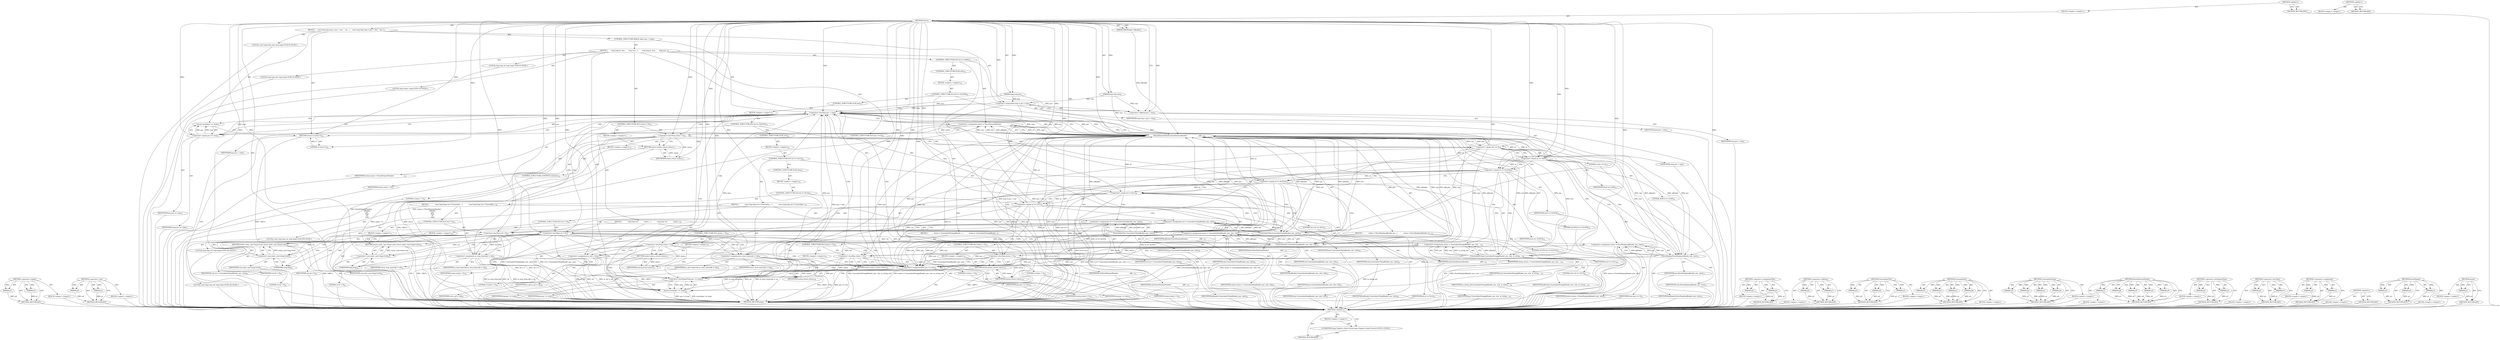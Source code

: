 digraph "&lt;global&gt;" {
vulnerable_223 [label=<(METHOD,&lt;operator&gt;.equals)>];
vulnerable_224 [label=<(PARAM,p1)>];
vulnerable_225 [label=<(PARAM,p2)>];
vulnerable_226 [label=<(BLOCK,&lt;empty&gt;,&lt;empty&gt;)>];
vulnerable_227 [label=<(METHOD_RETURN,ANY)>];
vulnerable_254 [label=<(METHOD,&lt;operator&gt;.cast)>];
vulnerable_255 [label=<(PARAM,p1)>];
vulnerable_256 [label=<(PARAM,p2)>];
vulnerable_257 [label=<(BLOCK,&lt;empty&gt;,&lt;empty&gt;)>];
vulnerable_258 [label=<(METHOD_RETURN,ANY)>];
vulnerable_6 [label=<(METHOD,&lt;global&gt;)<SUB>1</SUB>>];
vulnerable_7 [label=<(BLOCK,&lt;empty&gt;,&lt;empty&gt;)<SUB>1</SUB>>];
vulnerable_8 [label=<(METHOD,Parse)<SUB>1</SUB>>];
vulnerable_9 [label=<(PARAM,IMkvReader* pReader)<SUB>2</SUB>>];
vulnerable_10 [label=<(PARAM,long long pos)<SUB>3</SUB>>];
vulnerable_11 [label=<(PARAM,long long size)<SUB>4</SUB>>];
vulnerable_12 [label=<(BLOCK,{
    const long long stop = pos + size;
    wh...,{
    const long long stop = pos + size;
    wh...)<SUB>5</SUB>>];
vulnerable_13 [label="<(LOCAL,const long long stop: long long)<SUB>6</SUB>>"];
vulnerable_14 [label=<(&lt;operator&gt;.assignment,stop = pos + size)<SUB>6</SUB>>];
vulnerable_15 [label=<(IDENTIFIER,stop,stop = pos + size)<SUB>6</SUB>>];
vulnerable_16 [label=<(&lt;operator&gt;.addition,pos + size)<SUB>6</SUB>>];
vulnerable_17 [label=<(IDENTIFIER,pos,pos + size)<SUB>6</SUB>>];
vulnerable_18 [label=<(IDENTIFIER,size,pos + size)<SUB>6</SUB>>];
vulnerable_19 [label=<(CONTROL_STRUCTURE,WHILE,while (pos &lt; stop))<SUB>7</SUB>>];
vulnerable_20 [label=<(&lt;operator&gt;.lessThan,pos &lt; stop)<SUB>7</SUB>>];
vulnerable_21 [label=<(IDENTIFIER,pos,pos &lt; stop)<SUB>7</SUB>>];
vulnerable_22 [label=<(IDENTIFIER,stop,pos &lt; stop)<SUB>7</SUB>>];
vulnerable_23 [label=<(BLOCK,{
        long long id, size;
        long stat...,{
        long long id, size;
        long stat...)<SUB>8</SUB>>];
vulnerable_24 [label="<(LOCAL,long long id: long long)<SUB>9</SUB>>"];
vulnerable_25 [label="<(LOCAL,long long size: long long)<SUB>9</SUB>>"];
vulnerable_26 [label="<(LOCAL,long status: long)<SUB>10</SUB>>"];
vulnerable_27 [label=<(&lt;operator&gt;.assignment,status = ParseElementHeader(
                  ...)<SUB>10</SUB>>];
vulnerable_28 [label=<(IDENTIFIER,status,status = ParseElementHeader(
                  ...)<SUB>10</SUB>>];
vulnerable_29 [label=<(ParseElementHeader,ParseElementHeader(
                        pRe...)<SUB>10</SUB>>];
vulnerable_30 [label=<(IDENTIFIER,pReader,ParseElementHeader(
                        pRe...)<SUB>11</SUB>>];
vulnerable_31 [label=<(IDENTIFIER,pos,ParseElementHeader(
                        pRe...)<SUB>12</SUB>>];
vulnerable_32 [label=<(IDENTIFIER,stop,ParseElementHeader(
                        pRe...)<SUB>13</SUB>>];
vulnerable_33 [label=<(IDENTIFIER,id,ParseElementHeader(
                        pRe...)<SUB>14</SUB>>];
vulnerable_34 [label=<(IDENTIFIER,size,ParseElementHeader(
                        pRe...)<SUB>15</SUB>>];
vulnerable_35 [label=<(CONTROL_STRUCTURE,IF,if (status &lt; 0))<SUB>16</SUB>>];
vulnerable_36 [label=<(&lt;operator&gt;.lessThan,status &lt; 0)<SUB>16</SUB>>];
vulnerable_37 [label=<(IDENTIFIER,status,status &lt; 0)<SUB>16</SUB>>];
vulnerable_38 [label=<(LITERAL,0,status &lt; 0)<SUB>16</SUB>>];
vulnerable_39 [label=<(BLOCK,&lt;empty&gt;,&lt;empty&gt;)<SUB>17</SUB>>];
vulnerable_40 [label=<(RETURN,return status;,return status;)<SUB>17</SUB>>];
vulnerable_41 [label=<(IDENTIFIER,status,return status;)<SUB>17</SUB>>];
vulnerable_42 [label=<(CONTROL_STRUCTURE,IF,if (size == 0))<SUB>18</SUB>>];
vulnerable_43 [label=<(&lt;operator&gt;.equals,size == 0)<SUB>18</SUB>>];
vulnerable_44 [label=<(IDENTIFIER,size,size == 0)<SUB>18</SUB>>];
vulnerable_45 [label=<(LITERAL,0,size == 0)<SUB>18</SUB>>];
vulnerable_46 [label=<(BLOCK,&lt;empty&gt;,&lt;empty&gt;)<SUB>19</SUB>>];
vulnerable_47 [label=<(CONTROL_STRUCTURE,CONTINUE,continue;)<SUB>19</SUB>>];
vulnerable_48 [label=<(CONTROL_STRUCTURE,IF,if (id == 0x00))<SUB>20</SUB>>];
vulnerable_49 [label=<(&lt;operator&gt;.equals,id == 0x00)<SUB>20</SUB>>];
vulnerable_50 [label=<(IDENTIFIER,id,id == 0x00)<SUB>20</SUB>>];
vulnerable_51 [label=<(LITERAL,0x00,id == 0x00)<SUB>20</SUB>>];
vulnerable_52 [label=<(BLOCK,{
            status = ParseDisplay(pReader, po...,{
            status = ParseDisplay(pReader, po...)<SUB>21</SUB>>];
vulnerable_53 [label=<(&lt;operator&gt;.assignment,status = ParseDisplay(pReader, pos, size))<SUB>22</SUB>>];
vulnerable_54 [label=<(IDENTIFIER,status,status = ParseDisplay(pReader, pos, size))<SUB>22</SUB>>];
vulnerable_55 [label=<(ParseDisplay,ParseDisplay(pReader, pos, size))<SUB>22</SUB>>];
vulnerable_56 [label=<(IDENTIFIER,pReader,ParseDisplay(pReader, pos, size))<SUB>22</SUB>>];
vulnerable_57 [label=<(IDENTIFIER,pos,ParseDisplay(pReader, pos, size))<SUB>22</SUB>>];
vulnerable_58 [label=<(IDENTIFIER,size,ParseDisplay(pReader, pos, size))<SUB>22</SUB>>];
vulnerable_59 [label=<(CONTROL_STRUCTURE,IF,if (status &lt; 0))<SUB>23</SUB>>];
vulnerable_60 [label=<(&lt;operator&gt;.lessThan,status &lt; 0)<SUB>23</SUB>>];
vulnerable_61 [label=<(IDENTIFIER,status,status &lt; 0)<SUB>23</SUB>>];
vulnerable_62 [label=<(LITERAL,0,status &lt; 0)<SUB>23</SUB>>];
vulnerable_63 [label=<(BLOCK,&lt;empty&gt;,&lt;empty&gt;)<SUB>24</SUB>>];
vulnerable_64 [label=<(RETURN,return status;,return status;)<SUB>24</SUB>>];
vulnerable_65 [label=<(IDENTIFIER,status,return status;)<SUB>24</SUB>>];
vulnerable_66 [label=<(CONTROL_STRUCTURE,ELSE,else)<SUB>26</SUB>>];
vulnerable_67 [label=<(BLOCK,&lt;empty&gt;,&lt;empty&gt;)<SUB>26</SUB>>];
vulnerable_68 [label=<(CONTROL_STRUCTURE,IF,if (id == 0x1654))<SUB>26</SUB>>];
vulnerable_69 [label=<(&lt;operator&gt;.equals,id == 0x1654)<SUB>26</SUB>>];
vulnerable_70 [label=<(IDENTIFIER,id,id == 0x1654)<SUB>26</SUB>>];
vulnerable_71 [label=<(LITERAL,0x1654,id == 0x1654)<SUB>26</SUB>>];
vulnerable_72 [label=<(BLOCK,{
            status = UnserializeString(pReade...,{
            status = UnserializeString(pReade...)<SUB>27</SUB>>];
vulnerable_73 [label=<(&lt;operator&gt;.assignment,status = UnserializeString(pReader, pos, size, ...)<SUB>28</SUB>>];
vulnerable_74 [label=<(IDENTIFIER,status,status = UnserializeString(pReader, pos, size, ...)<SUB>28</SUB>>];
vulnerable_75 [label=<(UnserializeString,UnserializeString(pReader, pos, size, m_string_...)<SUB>28</SUB>>];
vulnerable_76 [label=<(IDENTIFIER,pReader,UnserializeString(pReader, pos, size, m_string_...)<SUB>28</SUB>>];
vulnerable_77 [label=<(IDENTIFIER,pos,UnserializeString(pReader, pos, size, m_string_...)<SUB>28</SUB>>];
vulnerable_78 [label=<(IDENTIFIER,size,UnserializeString(pReader, pos, size, m_string_...)<SUB>28</SUB>>];
vulnerable_79 [label=<(IDENTIFIER,m_string_uid,UnserializeString(pReader, pos, size, m_string_...)<SUB>28</SUB>>];
vulnerable_80 [label=<(CONTROL_STRUCTURE,IF,if (status &lt; 0))<SUB>29</SUB>>];
vulnerable_81 [label=<(&lt;operator&gt;.lessThan,status &lt; 0)<SUB>29</SUB>>];
vulnerable_82 [label=<(IDENTIFIER,status,status &lt; 0)<SUB>29</SUB>>];
vulnerable_83 [label=<(LITERAL,0,status &lt; 0)<SUB>29</SUB>>];
vulnerable_84 [label=<(BLOCK,&lt;empty&gt;,&lt;empty&gt;)<SUB>30</SUB>>];
vulnerable_85 [label=<(RETURN,return status;,return status;)<SUB>30</SUB>>];
vulnerable_86 [label=<(IDENTIFIER,status,return status;)<SUB>30</SUB>>];
vulnerable_87 [label=<(CONTROL_STRUCTURE,ELSE,else)<SUB>32</SUB>>];
vulnerable_88 [label=<(BLOCK,&lt;empty&gt;,&lt;empty&gt;)<SUB>32</SUB>>];
vulnerable_89 [label=<(CONTROL_STRUCTURE,IF,if (id == 0x33C4))<SUB>32</SUB>>];
vulnerable_90 [label=<(&lt;operator&gt;.equals,id == 0x33C4)<SUB>32</SUB>>];
vulnerable_91 [label=<(IDENTIFIER,id,id == 0x33C4)<SUB>32</SUB>>];
vulnerable_92 [label=<(LITERAL,0x33C4,id == 0x33C4)<SUB>32</SUB>>];
vulnerable_93 [label=<(BLOCK,{
            long long val;
            status...,{
            long long val;
            status...)<SUB>33</SUB>>];
vulnerable_94 [label="<(LOCAL,long long val: long long)<SUB>34</SUB>>"];
vulnerable_95 [label=<(&lt;operator&gt;.assignment,status = UnserializeInt(pReader, pos, size, val))<SUB>35</SUB>>];
vulnerable_96 [label=<(IDENTIFIER,status,status = UnserializeInt(pReader, pos, size, val))<SUB>35</SUB>>];
vulnerable_97 [label=<(UnserializeInt,UnserializeInt(pReader, pos, size, val))<SUB>35</SUB>>];
vulnerable_98 [label=<(IDENTIFIER,pReader,UnserializeInt(pReader, pos, size, val))<SUB>35</SUB>>];
vulnerable_99 [label=<(IDENTIFIER,pos,UnserializeInt(pReader, pos, size, val))<SUB>35</SUB>>];
vulnerable_100 [label=<(IDENTIFIER,size,UnserializeInt(pReader, pos, size, val))<SUB>35</SUB>>];
vulnerable_101 [label=<(IDENTIFIER,val,UnserializeInt(pReader, pos, size, val))<SUB>35</SUB>>];
vulnerable_102 [label=<(CONTROL_STRUCTURE,IF,if (status &lt; 0))<SUB>36</SUB>>];
vulnerable_103 [label=<(&lt;operator&gt;.lessThan,status &lt; 0)<SUB>36</SUB>>];
vulnerable_104 [label=<(IDENTIFIER,status,status &lt; 0)<SUB>36</SUB>>];
vulnerable_105 [label=<(LITERAL,0,status &lt; 0)<SUB>36</SUB>>];
vulnerable_106 [label=<(BLOCK,&lt;empty&gt;,&lt;empty&gt;)<SUB>37</SUB>>];
vulnerable_107 [label=<(RETURN,return status;,return status;)<SUB>37</SUB>>];
vulnerable_108 [label=<(IDENTIFIER,status,return status;)<SUB>37</SUB>>];
vulnerable_109 [label=<(&lt;operator&gt;.assignment,m_uid = val)<SUB>38</SUB>>];
vulnerable_110 [label=<(IDENTIFIER,m_uid,m_uid = val)<SUB>38</SUB>>];
vulnerable_111 [label=<(IDENTIFIER,val,m_uid = val)<SUB>38</SUB>>];
vulnerable_112 [label=<(CONTROL_STRUCTURE,ELSE,else)<SUB>40</SUB>>];
vulnerable_113 [label=<(BLOCK,&lt;empty&gt;,&lt;empty&gt;)<SUB>40</SUB>>];
vulnerable_114 [label=<(CONTROL_STRUCTURE,IF,if (id == 0x11))<SUB>40</SUB>>];
vulnerable_115 [label=<(&lt;operator&gt;.equals,id == 0x11)<SUB>40</SUB>>];
vulnerable_116 [label=<(IDENTIFIER,id,id == 0x11)<SUB>40</SUB>>];
vulnerable_117 [label=<(LITERAL,0x11,id == 0x11)<SUB>40</SUB>>];
vulnerable_118 [label=<(BLOCK,{
            const long long val = Unserialize...,{
            const long long val = Unserialize...)<SUB>41</SUB>>];
vulnerable_119 [label="<(LOCAL,const long long val: long long)<SUB>42</SUB>>"];
vulnerable_120 [label=<(&lt;operator&gt;.assignment,val = UnserializeUInt(pReader, pos, size))<SUB>42</SUB>>];
vulnerable_121 [label=<(IDENTIFIER,val,val = UnserializeUInt(pReader, pos, size))<SUB>42</SUB>>];
vulnerable_122 [label=<(UnserializeUInt,UnserializeUInt(pReader, pos, size))<SUB>42</SUB>>];
vulnerable_123 [label=<(IDENTIFIER,pReader,UnserializeUInt(pReader, pos, size))<SUB>42</SUB>>];
vulnerable_124 [label=<(IDENTIFIER,pos,UnserializeUInt(pReader, pos, size))<SUB>42</SUB>>];
vulnerable_125 [label=<(IDENTIFIER,size,UnserializeUInt(pReader, pos, size))<SUB>42</SUB>>];
vulnerable_126 [label=<(CONTROL_STRUCTURE,IF,if (val &lt; 0))<SUB>43</SUB>>];
vulnerable_127 [label=<(&lt;operator&gt;.lessThan,val &lt; 0)<SUB>43</SUB>>];
vulnerable_128 [label=<(IDENTIFIER,val,val &lt; 0)<SUB>43</SUB>>];
vulnerable_129 [label=<(LITERAL,0,val &lt; 0)<SUB>43</SUB>>];
vulnerable_130 [label=<(BLOCK,&lt;empty&gt;,&lt;empty&gt;)<SUB>44</SUB>>];
vulnerable_131 [label=<(RETURN,return static_cast&lt;long&gt;(val);,return static_cast&lt;long&gt;(val);)<SUB>44</SUB>>];
vulnerable_132 [label=<(&lt;operator&gt;.cast,static_cast&lt;long&gt;(val))<SUB>44</SUB>>];
vulnerable_133 [label=<(UNKNOWN,long,long)<SUB>44</SUB>>];
vulnerable_134 [label=<(IDENTIFIER,val,static_cast&lt;long&gt;(val))<SUB>44</SUB>>];
vulnerable_135 [label=<(&lt;operator&gt;.assignment,m_start_timecode = val)<SUB>45</SUB>>];
vulnerable_136 [label=<(IDENTIFIER,m_start_timecode,m_start_timecode = val)<SUB>45</SUB>>];
vulnerable_137 [label=<(IDENTIFIER,val,m_start_timecode = val)<SUB>45</SUB>>];
vulnerable_138 [label=<(CONTROL_STRUCTURE,ELSE,else)<SUB>47</SUB>>];
vulnerable_139 [label=<(BLOCK,&lt;empty&gt;,&lt;empty&gt;)<SUB>47</SUB>>];
vulnerable_140 [label=<(CONTROL_STRUCTURE,IF,if (id == 0x12))<SUB>47</SUB>>];
vulnerable_141 [label=<(&lt;operator&gt;.equals,id == 0x12)<SUB>47</SUB>>];
vulnerable_142 [label=<(IDENTIFIER,id,id == 0x12)<SUB>47</SUB>>];
vulnerable_143 [label=<(LITERAL,0x12,id == 0x12)<SUB>47</SUB>>];
vulnerable_144 [label=<(BLOCK,{
            const long long val = Unserialize...,{
            const long long val = Unserialize...)<SUB>48</SUB>>];
vulnerable_145 [label="<(LOCAL,const long long val: long long)<SUB>49</SUB>>"];
vulnerable_146 [label=<(&lt;operator&gt;.assignment,val = UnserializeUInt(pReader, pos, size))<SUB>49</SUB>>];
vulnerable_147 [label=<(IDENTIFIER,val,val = UnserializeUInt(pReader, pos, size))<SUB>49</SUB>>];
vulnerable_148 [label=<(UnserializeUInt,UnserializeUInt(pReader, pos, size))<SUB>49</SUB>>];
vulnerable_149 [label=<(IDENTIFIER,pReader,UnserializeUInt(pReader, pos, size))<SUB>49</SUB>>];
vulnerable_150 [label=<(IDENTIFIER,pos,UnserializeUInt(pReader, pos, size))<SUB>49</SUB>>];
vulnerable_151 [label=<(IDENTIFIER,size,UnserializeUInt(pReader, pos, size))<SUB>49</SUB>>];
vulnerable_152 [label=<(CONTROL_STRUCTURE,IF,if (val &lt; 0))<SUB>50</SUB>>];
vulnerable_153 [label=<(&lt;operator&gt;.lessThan,val &lt; 0)<SUB>50</SUB>>];
vulnerable_154 [label=<(IDENTIFIER,val,val &lt; 0)<SUB>50</SUB>>];
vulnerable_155 [label=<(LITERAL,0,val &lt; 0)<SUB>50</SUB>>];
vulnerable_156 [label=<(BLOCK,&lt;empty&gt;,&lt;empty&gt;)<SUB>51</SUB>>];
vulnerable_157 [label=<(RETURN,return static_cast&lt;long&gt;(val);,return static_cast&lt;long&gt;(val);)<SUB>51</SUB>>];
vulnerable_158 [label=<(&lt;operator&gt;.cast,static_cast&lt;long&gt;(val))<SUB>51</SUB>>];
vulnerable_159 [label=<(UNKNOWN,long,long)<SUB>51</SUB>>];
vulnerable_160 [label=<(IDENTIFIER,val,static_cast&lt;long&gt;(val))<SUB>51</SUB>>];
vulnerable_161 [label=<(&lt;operator&gt;.assignment,m_stop_timecode = val)<SUB>52</SUB>>];
vulnerable_162 [label=<(IDENTIFIER,m_stop_timecode,m_stop_timecode = val)<SUB>52</SUB>>];
vulnerable_163 [label=<(IDENTIFIER,val,m_stop_timecode = val)<SUB>52</SUB>>];
vulnerable_164 [label=<(&lt;operator&gt;.assignmentPlus,pos += size)<SUB>54</SUB>>];
vulnerable_165 [label=<(IDENTIFIER,pos,pos += size)<SUB>54</SUB>>];
vulnerable_166 [label=<(IDENTIFIER,size,pos += size)<SUB>54</SUB>>];
vulnerable_167 [label=<(assert,assert(pos &lt;= stop))<SUB>55</SUB>>];
vulnerable_168 [label=<(&lt;operator&gt;.lessEqualsThan,pos &lt;= stop)<SUB>55</SUB>>];
vulnerable_169 [label=<(IDENTIFIER,pos,pos &lt;= stop)<SUB>55</SUB>>];
vulnerable_170 [label=<(IDENTIFIER,stop,pos &lt;= stop)<SUB>55</SUB>>];
vulnerable_171 [label=<(assert,assert(pos == stop))<SUB>57</SUB>>];
vulnerable_172 [label=<(&lt;operator&gt;.equals,pos == stop)<SUB>57</SUB>>];
vulnerable_173 [label=<(IDENTIFIER,pos,pos == stop)<SUB>57</SUB>>];
vulnerable_174 [label=<(IDENTIFIER,stop,pos == stop)<SUB>57</SUB>>];
vulnerable_175 [label=<(RETURN,return 0;,return 0;)<SUB>58</SUB>>];
vulnerable_176 [label=<(LITERAL,0,return 0;)<SUB>58</SUB>>];
vulnerable_177 [label=<(METHOD_RETURN,long)<SUB>1</SUB>>];
vulnerable_179 [label=<(METHOD_RETURN,ANY)<SUB>1</SUB>>];
vulnerable_259 [label=<(METHOD,&lt;operator&gt;.assignmentPlus)>];
vulnerable_260 [label=<(PARAM,p1)>];
vulnerable_261 [label=<(PARAM,p2)>];
vulnerable_262 [label=<(BLOCK,&lt;empty&gt;,&lt;empty&gt;)>];
vulnerable_263 [label=<(METHOD_RETURN,ANY)>];
vulnerable_205 [label=<(METHOD,&lt;operator&gt;.addition)>];
vulnerable_206 [label=<(PARAM,p1)>];
vulnerable_207 [label=<(PARAM,p2)>];
vulnerable_208 [label=<(BLOCK,&lt;empty&gt;,&lt;empty&gt;)>];
vulnerable_209 [label=<(METHOD_RETURN,ANY)>];
vulnerable_248 [label=<(METHOD,UnserializeUInt)>];
vulnerable_249 [label=<(PARAM,p1)>];
vulnerable_250 [label=<(PARAM,p2)>];
vulnerable_251 [label=<(PARAM,p3)>];
vulnerable_252 [label=<(BLOCK,&lt;empty&gt;,&lt;empty&gt;)>];
vulnerable_253 [label=<(METHOD_RETURN,ANY)>];
vulnerable_241 [label=<(METHOD,UnserializeInt)>];
vulnerable_242 [label=<(PARAM,p1)>];
vulnerable_243 [label=<(PARAM,p2)>];
vulnerable_244 [label=<(PARAM,p3)>];
vulnerable_245 [label=<(PARAM,p4)>];
vulnerable_246 [label=<(BLOCK,&lt;empty&gt;,&lt;empty&gt;)>];
vulnerable_247 [label=<(METHOD_RETURN,ANY)>];
vulnerable_234 [label=<(METHOD,UnserializeString)>];
vulnerable_235 [label=<(PARAM,p1)>];
vulnerable_236 [label=<(PARAM,p2)>];
vulnerable_237 [label=<(PARAM,p3)>];
vulnerable_238 [label=<(PARAM,p4)>];
vulnerable_239 [label=<(BLOCK,&lt;empty&gt;,&lt;empty&gt;)>];
vulnerable_240 [label=<(METHOD_RETURN,ANY)>];
vulnerable_215 [label=<(METHOD,ParseElementHeader)>];
vulnerable_216 [label=<(PARAM,p1)>];
vulnerable_217 [label=<(PARAM,p2)>];
vulnerable_218 [label=<(PARAM,p3)>];
vulnerable_219 [label=<(PARAM,p4)>];
vulnerable_220 [label=<(PARAM,p5)>];
vulnerable_221 [label=<(BLOCK,&lt;empty&gt;,&lt;empty&gt;)>];
vulnerable_222 [label=<(METHOD_RETURN,ANY)>];
vulnerable_268 [label=<(METHOD,&lt;operator&gt;.lessEqualsThan)>];
vulnerable_269 [label=<(PARAM,p1)>];
vulnerable_270 [label=<(PARAM,p2)>];
vulnerable_271 [label=<(BLOCK,&lt;empty&gt;,&lt;empty&gt;)>];
vulnerable_272 [label=<(METHOD_RETURN,ANY)>];
vulnerable_210 [label=<(METHOD,&lt;operator&gt;.lessThan)>];
vulnerable_211 [label=<(PARAM,p1)>];
vulnerable_212 [label=<(PARAM,p2)>];
vulnerable_213 [label=<(BLOCK,&lt;empty&gt;,&lt;empty&gt;)>];
vulnerable_214 [label=<(METHOD_RETURN,ANY)>];
vulnerable_200 [label=<(METHOD,&lt;operator&gt;.assignment)>];
vulnerable_201 [label=<(PARAM,p1)>];
vulnerable_202 [label=<(PARAM,p2)>];
vulnerable_203 [label=<(BLOCK,&lt;empty&gt;,&lt;empty&gt;)>];
vulnerable_204 [label=<(METHOD_RETURN,ANY)>];
vulnerable_194 [label=<(METHOD,&lt;global&gt;)<SUB>1</SUB>>];
vulnerable_195 [label=<(BLOCK,&lt;empty&gt;,&lt;empty&gt;)>];
vulnerable_196 [label=<(METHOD_RETURN,ANY)>];
vulnerable_228 [label=<(METHOD,ParseDisplay)>];
vulnerable_229 [label=<(PARAM,p1)>];
vulnerable_230 [label=<(PARAM,p2)>];
vulnerable_231 [label=<(PARAM,p3)>];
vulnerable_232 [label=<(BLOCK,&lt;empty&gt;,&lt;empty&gt;)>];
vulnerable_233 [label=<(METHOD_RETURN,ANY)>];
vulnerable_264 [label=<(METHOD,assert)>];
vulnerable_265 [label=<(PARAM,p1)>];
vulnerable_266 [label=<(BLOCK,&lt;empty&gt;,&lt;empty&gt;)>];
vulnerable_267 [label=<(METHOD_RETURN,ANY)>];
fixed_6 [label=<(METHOD,&lt;global&gt;)<SUB>1</SUB>>];
fixed_7 [label=<(BLOCK,&lt;empty&gt;,&lt;empty&gt;)<SUB>1</SUB>>];
fixed_8 [label="<(UNKNOWN,long Chapters::Atom::Parse(,long Chapters::Atom::Parse()<SUB>1</SUB>>"];
fixed_9 [label=<(METHOD_RETURN,ANY)<SUB>1</SUB>>];
fixed_14 [label=<(METHOD,&lt;global&gt;)<SUB>1</SUB>>];
fixed_15 [label=<(BLOCK,&lt;empty&gt;,&lt;empty&gt;)>];
fixed_16 [label=<(METHOD_RETURN,ANY)>];
vulnerable_223 -> vulnerable_224  [key=0, label="AST: "];
vulnerable_223 -> vulnerable_224  [key=1, label="DDG: "];
vulnerable_223 -> vulnerable_226  [key=0, label="AST: "];
vulnerable_223 -> vulnerable_225  [key=0, label="AST: "];
vulnerable_223 -> vulnerable_225  [key=1, label="DDG: "];
vulnerable_223 -> vulnerable_227  [key=0, label="AST: "];
vulnerable_223 -> vulnerable_227  [key=1, label="CFG: "];
vulnerable_224 -> vulnerable_227  [key=0, label="DDG: p1"];
vulnerable_225 -> vulnerable_227  [key=0, label="DDG: p2"];
vulnerable_226 -> fixed_6  [key=0];
vulnerable_227 -> fixed_6  [key=0];
vulnerable_254 -> vulnerable_255  [key=0, label="AST: "];
vulnerable_254 -> vulnerable_255  [key=1, label="DDG: "];
vulnerable_254 -> vulnerable_257  [key=0, label="AST: "];
vulnerable_254 -> vulnerable_256  [key=0, label="AST: "];
vulnerable_254 -> vulnerable_256  [key=1, label="DDG: "];
vulnerable_254 -> vulnerable_258  [key=0, label="AST: "];
vulnerable_254 -> vulnerable_258  [key=1, label="CFG: "];
vulnerable_255 -> vulnerable_258  [key=0, label="DDG: p1"];
vulnerable_256 -> vulnerable_258  [key=0, label="DDG: p2"];
vulnerable_257 -> fixed_6  [key=0];
vulnerable_258 -> fixed_6  [key=0];
vulnerable_6 -> vulnerable_7  [key=0, label="AST: "];
vulnerable_6 -> vulnerable_179  [key=0, label="AST: "];
vulnerable_6 -> vulnerable_179  [key=1, label="CFG: "];
vulnerable_7 -> vulnerable_8  [key=0, label="AST: "];
vulnerable_8 -> vulnerable_9  [key=0, label="AST: "];
vulnerable_8 -> vulnerable_9  [key=1, label="DDG: "];
vulnerable_8 -> vulnerable_10  [key=0, label="AST: "];
vulnerable_8 -> vulnerable_10  [key=1, label="DDG: "];
vulnerable_8 -> vulnerable_11  [key=0, label="AST: "];
vulnerable_8 -> vulnerable_11  [key=1, label="DDG: "];
vulnerable_8 -> vulnerable_12  [key=0, label="AST: "];
vulnerable_8 -> vulnerable_177  [key=0, label="AST: "];
vulnerable_8 -> vulnerable_16  [key=0, label="CFG: "];
vulnerable_8 -> vulnerable_16  [key=1, label="DDG: "];
vulnerable_8 -> vulnerable_14  [key=0, label="DDG: "];
vulnerable_8 -> vulnerable_175  [key=0, label="DDG: "];
vulnerable_8 -> vulnerable_176  [key=0, label="DDG: "];
vulnerable_8 -> vulnerable_20  [key=0, label="DDG: "];
vulnerable_8 -> vulnerable_164  [key=0, label="DDG: "];
vulnerable_8 -> vulnerable_172  [key=0, label="DDG: "];
vulnerable_8 -> vulnerable_29  [key=0, label="DDG: "];
vulnerable_8 -> vulnerable_36  [key=0, label="DDG: "];
vulnerable_8 -> vulnerable_43  [key=0, label="DDG: "];
vulnerable_8 -> vulnerable_49  [key=0, label="DDG: "];
vulnerable_8 -> vulnerable_168  [key=0, label="DDG: "];
vulnerable_8 -> vulnerable_41  [key=0, label="DDG: "];
vulnerable_8 -> vulnerable_55  [key=0, label="DDG: "];
vulnerable_8 -> vulnerable_60  [key=0, label="DDG: "];
vulnerable_8 -> vulnerable_65  [key=0, label="DDG: "];
vulnerable_8 -> vulnerable_69  [key=0, label="DDG: "];
vulnerable_8 -> vulnerable_75  [key=0, label="DDG: "];
vulnerable_8 -> vulnerable_81  [key=0, label="DDG: "];
vulnerable_8 -> vulnerable_86  [key=0, label="DDG: "];
vulnerable_8 -> vulnerable_90  [key=0, label="DDG: "];
vulnerable_8 -> vulnerable_109  [key=0, label="DDG: "];
vulnerable_8 -> vulnerable_97  [key=0, label="DDG: "];
vulnerable_8 -> vulnerable_103  [key=0, label="DDG: "];
vulnerable_8 -> vulnerable_108  [key=0, label="DDG: "];
vulnerable_8 -> vulnerable_115  [key=0, label="DDG: "];
vulnerable_8 -> vulnerable_135  [key=0, label="DDG: "];
vulnerable_8 -> vulnerable_122  [key=0, label="DDG: "];
vulnerable_8 -> vulnerable_127  [key=0, label="DDG: "];
vulnerable_8 -> vulnerable_132  [key=0, label="DDG: "];
vulnerable_8 -> vulnerable_141  [key=0, label="DDG: "];
vulnerable_8 -> vulnerable_161  [key=0, label="DDG: "];
vulnerable_8 -> vulnerable_148  [key=0, label="DDG: "];
vulnerable_8 -> vulnerable_153  [key=0, label="DDG: "];
vulnerable_8 -> vulnerable_158  [key=0, label="DDG: "];
vulnerable_9 -> vulnerable_29  [key=0, label="DDG: pReader"];
vulnerable_10 -> vulnerable_14  [key=0, label="DDG: pos"];
vulnerable_10 -> vulnerable_16  [key=0, label="DDG: pos"];
vulnerable_10 -> vulnerable_20  [key=0, label="DDG: pos"];
vulnerable_11 -> vulnerable_14  [key=0, label="DDG: size"];
vulnerable_11 -> vulnerable_16  [key=0, label="DDG: size"];
vulnerable_11 -> vulnerable_29  [key=0, label="DDG: size"];
vulnerable_12 -> vulnerable_13  [key=0, label="AST: "];
vulnerable_12 -> vulnerable_14  [key=0, label="AST: "];
vulnerable_12 -> vulnerable_19  [key=0, label="AST: "];
vulnerable_12 -> vulnerable_171  [key=0, label="AST: "];
vulnerable_12 -> vulnerable_175  [key=0, label="AST: "];
vulnerable_13 -> fixed_6  [key=0];
vulnerable_14 -> vulnerable_15  [key=0, label="AST: "];
vulnerable_14 -> vulnerable_16  [key=0, label="AST: "];
vulnerable_14 -> vulnerable_20  [key=0, label="CFG: "];
vulnerable_14 -> vulnerable_20  [key=1, label="DDG: stop"];
vulnerable_14 -> vulnerable_177  [key=0, label="DDG: pos + size"];
vulnerable_14 -> vulnerable_177  [key=1, label="DDG: stop = pos + size"];
vulnerable_15 -> fixed_6  [key=0];
vulnerable_16 -> vulnerable_17  [key=0, label="AST: "];
vulnerable_16 -> vulnerable_18  [key=0, label="AST: "];
vulnerable_16 -> vulnerable_14  [key=0, label="CFG: "];
vulnerable_17 -> fixed_6  [key=0];
vulnerable_18 -> fixed_6  [key=0];
vulnerable_19 -> vulnerable_20  [key=0, label="AST: "];
vulnerable_19 -> vulnerable_23  [key=0, label="AST: "];
vulnerable_20 -> vulnerable_21  [key=0, label="AST: "];
vulnerable_20 -> vulnerable_22  [key=0, label="AST: "];
vulnerable_20 -> vulnerable_29  [key=0, label="CFG: "];
vulnerable_20 -> vulnerable_29  [key=1, label="DDG: pos"];
vulnerable_20 -> vulnerable_29  [key=2, label="DDG: stop"];
vulnerable_20 -> vulnerable_29  [key=3, label="CDG: "];
vulnerable_20 -> vulnerable_172  [key=0, label="CFG: "];
vulnerable_20 -> vulnerable_172  [key=1, label="DDG: pos"];
vulnerable_20 -> vulnerable_172  [key=2, label="DDG: stop"];
vulnerable_20 -> vulnerable_172  [key=3, label="CDG: "];
vulnerable_20 -> vulnerable_177  [key=0, label="DDG: pos &lt; stop"];
vulnerable_20 -> vulnerable_27  [key=0, label="CDG: "];
vulnerable_20 -> vulnerable_36  [key=0, label="CDG: "];
vulnerable_20 -> vulnerable_171  [key=0, label="CDG: "];
vulnerable_20 -> vulnerable_175  [key=0, label="CDG: "];
vulnerable_21 -> fixed_6  [key=0];
vulnerable_22 -> fixed_6  [key=0];
vulnerable_23 -> vulnerable_24  [key=0, label="AST: "];
vulnerable_23 -> vulnerable_25  [key=0, label="AST: "];
vulnerable_23 -> vulnerable_26  [key=0, label="AST: "];
vulnerable_23 -> vulnerable_27  [key=0, label="AST: "];
vulnerable_23 -> vulnerable_35  [key=0, label="AST: "];
vulnerable_23 -> vulnerable_42  [key=0, label="AST: "];
vulnerable_23 -> vulnerable_48  [key=0, label="AST: "];
vulnerable_23 -> vulnerable_164  [key=0, label="AST: "];
vulnerable_23 -> vulnerable_167  [key=0, label="AST: "];
vulnerable_24 -> fixed_6  [key=0];
vulnerable_25 -> fixed_6  [key=0];
vulnerable_26 -> fixed_6  [key=0];
vulnerable_27 -> vulnerable_28  [key=0, label="AST: "];
vulnerable_27 -> vulnerable_29  [key=0, label="AST: "];
vulnerable_27 -> vulnerable_36  [key=0, label="CFG: "];
vulnerable_27 -> vulnerable_36  [key=1, label="DDG: status"];
vulnerable_27 -> vulnerable_177  [key=0, label="DDG: ParseElementHeader(
                        pReader,
                        pos,
                        stop,
                        id,
                        size)"];
vulnerable_27 -> vulnerable_177  [key=1, label="DDG: status = ParseElementHeader(
                        pReader,
                        pos,
                        stop,
                        id,
                        size)"];
vulnerable_28 -> fixed_6  [key=0];
vulnerable_29 -> vulnerable_30  [key=0, label="AST: "];
vulnerable_29 -> vulnerable_31  [key=0, label="AST: "];
vulnerable_29 -> vulnerable_32  [key=0, label="AST: "];
vulnerable_29 -> vulnerable_33  [key=0, label="AST: "];
vulnerable_29 -> vulnerable_34  [key=0, label="AST: "];
vulnerable_29 -> vulnerable_27  [key=0, label="CFG: "];
vulnerable_29 -> vulnerable_27  [key=1, label="DDG: id"];
vulnerable_29 -> vulnerable_27  [key=2, label="DDG: stop"];
vulnerable_29 -> vulnerable_27  [key=3, label="DDG: size"];
vulnerable_29 -> vulnerable_27  [key=4, label="DDG: pos"];
vulnerable_29 -> vulnerable_27  [key=5, label="DDG: pReader"];
vulnerable_29 -> vulnerable_177  [key=0, label="DDG: pReader"];
vulnerable_29 -> vulnerable_177  [key=1, label="DDG: pos"];
vulnerable_29 -> vulnerable_177  [key=2, label="DDG: stop"];
vulnerable_29 -> vulnerable_177  [key=3, label="DDG: id"];
vulnerable_29 -> vulnerable_177  [key=4, label="DDG: size"];
vulnerable_29 -> vulnerable_20  [key=0, label="DDG: pos"];
vulnerable_29 -> vulnerable_20  [key=1, label="DDG: stop"];
vulnerable_29 -> vulnerable_164  [key=0, label="DDG: pos"];
vulnerable_29 -> vulnerable_43  [key=0, label="DDG: size"];
vulnerable_29 -> vulnerable_49  [key=0, label="DDG: id"];
vulnerable_29 -> vulnerable_168  [key=0, label="DDG: stop"];
vulnerable_29 -> vulnerable_55  [key=0, label="DDG: pReader"];
vulnerable_29 -> vulnerable_55  [key=1, label="DDG: pos"];
vulnerable_29 -> vulnerable_75  [key=0, label="DDG: pReader"];
vulnerable_29 -> vulnerable_75  [key=1, label="DDG: pos"];
vulnerable_29 -> vulnerable_97  [key=0, label="DDG: pReader"];
vulnerable_29 -> vulnerable_97  [key=1, label="DDG: pos"];
vulnerable_29 -> vulnerable_122  [key=0, label="DDG: pReader"];
vulnerable_29 -> vulnerable_122  [key=1, label="DDG: pos"];
vulnerable_29 -> vulnerable_148  [key=0, label="DDG: pReader"];
vulnerable_29 -> vulnerable_148  [key=1, label="DDG: pos"];
vulnerable_30 -> fixed_6  [key=0];
vulnerable_31 -> fixed_6  [key=0];
vulnerable_32 -> fixed_6  [key=0];
vulnerable_33 -> fixed_6  [key=0];
vulnerable_34 -> fixed_6  [key=0];
vulnerable_35 -> vulnerable_36  [key=0, label="AST: "];
vulnerable_35 -> vulnerable_39  [key=0, label="AST: "];
vulnerable_36 -> vulnerable_37  [key=0, label="AST: "];
vulnerable_36 -> vulnerable_38  [key=0, label="AST: "];
vulnerable_36 -> vulnerable_40  [key=0, label="CFG: "];
vulnerable_36 -> vulnerable_40  [key=1, label="CDG: "];
vulnerable_36 -> vulnerable_43  [key=0, label="CFG: "];
vulnerable_36 -> vulnerable_43  [key=1, label="CDG: "];
vulnerable_36 -> vulnerable_177  [key=0, label="DDG: status"];
vulnerable_36 -> vulnerable_177  [key=1, label="DDG: status &lt; 0"];
vulnerable_36 -> vulnerable_41  [key=0, label="DDG: status"];
vulnerable_37 -> fixed_6  [key=0];
vulnerable_38 -> fixed_6  [key=0];
vulnerable_39 -> vulnerable_40  [key=0, label="AST: "];
vulnerable_40 -> vulnerable_41  [key=0, label="AST: "];
vulnerable_40 -> vulnerable_177  [key=0, label="CFG: "];
vulnerable_40 -> vulnerable_177  [key=1, label="DDG: &lt;RET&gt;"];
vulnerable_41 -> vulnerable_40  [key=0, label="DDG: status"];
vulnerable_42 -> vulnerable_43  [key=0, label="AST: "];
vulnerable_42 -> vulnerable_46  [key=0, label="AST: "];
vulnerable_43 -> vulnerable_44  [key=0, label="AST: "];
vulnerable_43 -> vulnerable_45  [key=0, label="AST: "];
vulnerable_43 -> vulnerable_20  [key=0, label="CFG: "];
vulnerable_43 -> vulnerable_20  [key=1, label="CDG: "];
vulnerable_43 -> vulnerable_49  [key=0, label="CFG: "];
vulnerable_43 -> vulnerable_49  [key=1, label="CDG: "];
vulnerable_43 -> vulnerable_177  [key=0, label="DDG: size == 0"];
vulnerable_43 -> vulnerable_164  [key=0, label="DDG: size"];
vulnerable_43 -> vulnerable_29  [key=0, label="DDG: size"];
vulnerable_43 -> vulnerable_55  [key=0, label="DDG: size"];
vulnerable_43 -> vulnerable_75  [key=0, label="DDG: size"];
vulnerable_43 -> vulnerable_97  [key=0, label="DDG: size"];
vulnerable_43 -> vulnerable_122  [key=0, label="DDG: size"];
vulnerable_43 -> vulnerable_148  [key=0, label="DDG: size"];
vulnerable_44 -> fixed_6  [key=0];
vulnerable_45 -> fixed_6  [key=0];
vulnerable_46 -> vulnerable_47  [key=0, label="AST: "];
vulnerable_47 -> fixed_6  [key=0];
vulnerable_48 -> vulnerable_49  [key=0, label="AST: "];
vulnerable_48 -> vulnerable_52  [key=0, label="AST: "];
vulnerable_48 -> vulnerable_66  [key=0, label="AST: "];
vulnerable_49 -> vulnerable_50  [key=0, label="AST: "];
vulnerable_49 -> vulnerable_51  [key=0, label="AST: "];
vulnerable_49 -> vulnerable_55  [key=0, label="CFG: "];
vulnerable_49 -> vulnerable_55  [key=1, label="CDG: "];
vulnerable_49 -> vulnerable_69  [key=0, label="CFG: "];
vulnerable_49 -> vulnerable_69  [key=1, label="DDG: id"];
vulnerable_49 -> vulnerable_69  [key=2, label="CDG: "];
vulnerable_49 -> vulnerable_177  [key=0, label="DDG: id == 0x00"];
vulnerable_49 -> vulnerable_29  [key=0, label="DDG: id"];
vulnerable_49 -> vulnerable_60  [key=0, label="CDG: "];
vulnerable_49 -> vulnerable_53  [key=0, label="CDG: "];
vulnerable_50 -> fixed_6  [key=0];
vulnerable_51 -> fixed_6  [key=0];
vulnerable_52 -> vulnerable_53  [key=0, label="AST: "];
vulnerable_52 -> vulnerable_59  [key=0, label="AST: "];
vulnerable_53 -> vulnerable_54  [key=0, label="AST: "];
vulnerable_53 -> vulnerable_55  [key=0, label="AST: "];
vulnerable_53 -> vulnerable_60  [key=0, label="CFG: "];
vulnerable_53 -> vulnerable_60  [key=1, label="DDG: status"];
vulnerable_53 -> vulnerable_177  [key=0, label="DDG: ParseDisplay(pReader, pos, size)"];
vulnerable_53 -> vulnerable_177  [key=1, label="DDG: status = ParseDisplay(pReader, pos, size)"];
vulnerable_54 -> fixed_6  [key=0];
vulnerable_55 -> vulnerable_56  [key=0, label="AST: "];
vulnerable_55 -> vulnerable_57  [key=0, label="AST: "];
vulnerable_55 -> vulnerable_58  [key=0, label="AST: "];
vulnerable_55 -> vulnerable_53  [key=0, label="CFG: "];
vulnerable_55 -> vulnerable_53  [key=1, label="DDG: pReader"];
vulnerable_55 -> vulnerable_53  [key=2, label="DDG: pos"];
vulnerable_55 -> vulnerable_53  [key=3, label="DDG: size"];
vulnerable_55 -> vulnerable_164  [key=0, label="DDG: size"];
vulnerable_55 -> vulnerable_164  [key=1, label="DDG: pos"];
vulnerable_55 -> vulnerable_29  [key=0, label="DDG: pReader"];
vulnerable_55 -> vulnerable_29  [key=1, label="DDG: size"];
vulnerable_56 -> fixed_6  [key=0];
vulnerable_57 -> fixed_6  [key=0];
vulnerable_58 -> fixed_6  [key=0];
vulnerable_59 -> vulnerable_60  [key=0, label="AST: "];
vulnerable_59 -> vulnerable_63  [key=0, label="AST: "];
vulnerable_60 -> vulnerable_61  [key=0, label="AST: "];
vulnerable_60 -> vulnerable_62  [key=0, label="AST: "];
vulnerable_60 -> vulnerable_64  [key=0, label="CFG: "];
vulnerable_60 -> vulnerable_64  [key=1, label="CDG: "];
vulnerable_60 -> vulnerable_164  [key=0, label="CFG: "];
vulnerable_60 -> vulnerable_164  [key=1, label="CDG: "];
vulnerable_60 -> vulnerable_65  [key=0, label="DDG: status"];
vulnerable_60 -> vulnerable_167  [key=0, label="CDG: "];
vulnerable_60 -> vulnerable_20  [key=0, label="CDG: "];
vulnerable_60 -> vulnerable_168  [key=0, label="CDG: "];
vulnerable_61 -> fixed_6  [key=0];
vulnerable_62 -> fixed_6  [key=0];
vulnerable_63 -> vulnerable_64  [key=0, label="AST: "];
vulnerable_64 -> vulnerable_65  [key=0, label="AST: "];
vulnerable_64 -> vulnerable_177  [key=0, label="CFG: "];
vulnerable_64 -> vulnerable_177  [key=1, label="DDG: &lt;RET&gt;"];
vulnerable_65 -> vulnerable_64  [key=0, label="DDG: status"];
vulnerable_66 -> vulnerable_67  [key=0, label="AST: "];
vulnerable_67 -> vulnerable_68  [key=0, label="AST: "];
vulnerable_68 -> vulnerable_69  [key=0, label="AST: "];
vulnerable_68 -> vulnerable_72  [key=0, label="AST: "];
vulnerable_68 -> vulnerable_87  [key=0, label="AST: "];
vulnerable_69 -> vulnerable_70  [key=0, label="AST: "];
vulnerable_69 -> vulnerable_71  [key=0, label="AST: "];
vulnerable_69 -> vulnerable_75  [key=0, label="CFG: "];
vulnerable_69 -> vulnerable_75  [key=1, label="CDG: "];
vulnerable_69 -> vulnerable_90  [key=0, label="CFG: "];
vulnerable_69 -> vulnerable_90  [key=1, label="DDG: id"];
vulnerable_69 -> vulnerable_90  [key=2, label="CDG: "];
vulnerable_69 -> vulnerable_177  [key=0, label="DDG: id == 0x1654"];
vulnerable_69 -> vulnerable_29  [key=0, label="DDG: id"];
vulnerable_69 -> vulnerable_73  [key=0, label="CDG: "];
vulnerable_69 -> vulnerable_81  [key=0, label="CDG: "];
vulnerable_70 -> fixed_6  [key=0];
vulnerable_71 -> fixed_6  [key=0];
vulnerable_72 -> vulnerable_73  [key=0, label="AST: "];
vulnerable_72 -> vulnerable_80  [key=0, label="AST: "];
vulnerable_73 -> vulnerable_74  [key=0, label="AST: "];
vulnerable_73 -> vulnerable_75  [key=0, label="AST: "];
vulnerable_73 -> vulnerable_81  [key=0, label="CFG: "];
vulnerable_73 -> vulnerable_81  [key=1, label="DDG: status"];
vulnerable_73 -> vulnerable_177  [key=0, label="DDG: UnserializeString(pReader, pos, size, m_string_uid)"];
vulnerable_73 -> vulnerable_177  [key=1, label="DDG: status = UnserializeString(pReader, pos, size, m_string_uid)"];
vulnerable_74 -> fixed_6  [key=0];
vulnerable_75 -> vulnerable_76  [key=0, label="AST: "];
vulnerable_75 -> vulnerable_77  [key=0, label="AST: "];
vulnerable_75 -> vulnerable_78  [key=0, label="AST: "];
vulnerable_75 -> vulnerable_79  [key=0, label="AST: "];
vulnerable_75 -> vulnerable_73  [key=0, label="CFG: "];
vulnerable_75 -> vulnerable_73  [key=1, label="DDG: pReader"];
vulnerable_75 -> vulnerable_73  [key=2, label="DDG: pos"];
vulnerable_75 -> vulnerable_73  [key=3, label="DDG: size"];
vulnerable_75 -> vulnerable_73  [key=4, label="DDG: m_string_uid"];
vulnerable_75 -> vulnerable_177  [key=0, label="DDG: m_string_uid"];
vulnerable_75 -> vulnerable_164  [key=0, label="DDG: size"];
vulnerable_75 -> vulnerable_164  [key=1, label="DDG: pos"];
vulnerable_75 -> vulnerable_29  [key=0, label="DDG: pReader"];
vulnerable_75 -> vulnerable_29  [key=1, label="DDG: size"];
vulnerable_76 -> fixed_6  [key=0];
vulnerable_77 -> fixed_6  [key=0];
vulnerable_78 -> fixed_6  [key=0];
vulnerable_79 -> fixed_6  [key=0];
vulnerable_80 -> vulnerable_81  [key=0, label="AST: "];
vulnerable_80 -> vulnerable_84  [key=0, label="AST: "];
vulnerable_81 -> vulnerable_82  [key=0, label="AST: "];
vulnerable_81 -> vulnerable_83  [key=0, label="AST: "];
vulnerable_81 -> vulnerable_85  [key=0, label="CFG: "];
vulnerable_81 -> vulnerable_85  [key=1, label="CDG: "];
vulnerable_81 -> vulnerable_164  [key=0, label="CFG: "];
vulnerable_81 -> vulnerable_164  [key=1, label="CDG: "];
vulnerable_81 -> vulnerable_86  [key=0, label="DDG: status"];
vulnerable_81 -> vulnerable_167  [key=0, label="CDG: "];
vulnerable_81 -> vulnerable_20  [key=0, label="CDG: "];
vulnerable_81 -> vulnerable_168  [key=0, label="CDG: "];
vulnerable_82 -> fixed_6  [key=0];
vulnerable_83 -> fixed_6  [key=0];
vulnerable_84 -> vulnerable_85  [key=0, label="AST: "];
vulnerable_85 -> vulnerable_86  [key=0, label="AST: "];
vulnerable_85 -> vulnerable_177  [key=0, label="CFG: "];
vulnerable_85 -> vulnerable_177  [key=1, label="DDG: &lt;RET&gt;"];
vulnerable_86 -> vulnerable_85  [key=0, label="DDG: status"];
vulnerable_87 -> vulnerable_88  [key=0, label="AST: "];
vulnerable_88 -> vulnerable_89  [key=0, label="AST: "];
vulnerable_89 -> vulnerable_90  [key=0, label="AST: "];
vulnerable_89 -> vulnerable_93  [key=0, label="AST: "];
vulnerable_89 -> vulnerable_112  [key=0, label="AST: "];
vulnerable_90 -> vulnerable_91  [key=0, label="AST: "];
vulnerable_90 -> vulnerable_92  [key=0, label="AST: "];
vulnerable_90 -> vulnerable_97  [key=0, label="CFG: "];
vulnerable_90 -> vulnerable_97  [key=1, label="CDG: "];
vulnerable_90 -> vulnerable_115  [key=0, label="CFG: "];
vulnerable_90 -> vulnerable_115  [key=1, label="DDG: id"];
vulnerable_90 -> vulnerable_115  [key=2, label="CDG: "];
vulnerable_90 -> vulnerable_177  [key=0, label="DDG: id == 0x33C4"];
vulnerable_90 -> vulnerable_29  [key=0, label="DDG: id"];
vulnerable_90 -> vulnerable_103  [key=0, label="CDG: "];
vulnerable_90 -> vulnerable_95  [key=0, label="CDG: "];
vulnerable_91 -> fixed_6  [key=0];
vulnerable_92 -> fixed_6  [key=0];
vulnerable_93 -> vulnerable_94  [key=0, label="AST: "];
vulnerable_93 -> vulnerable_95  [key=0, label="AST: "];
vulnerable_93 -> vulnerable_102  [key=0, label="AST: "];
vulnerable_93 -> vulnerable_109  [key=0, label="AST: "];
vulnerable_94 -> fixed_6  [key=0];
vulnerable_95 -> vulnerable_96  [key=0, label="AST: "];
vulnerable_95 -> vulnerable_97  [key=0, label="AST: "];
vulnerable_95 -> vulnerable_103  [key=0, label="CFG: "];
vulnerable_95 -> vulnerable_103  [key=1, label="DDG: status"];
vulnerable_95 -> vulnerable_177  [key=0, label="DDG: UnserializeInt(pReader, pos, size, val)"];
vulnerable_95 -> vulnerable_177  [key=1, label="DDG: status = UnserializeInt(pReader, pos, size, val)"];
vulnerable_96 -> fixed_6  [key=0];
vulnerable_97 -> vulnerable_98  [key=0, label="AST: "];
vulnerable_97 -> vulnerable_99  [key=0, label="AST: "];
vulnerable_97 -> vulnerable_100  [key=0, label="AST: "];
vulnerable_97 -> vulnerable_101  [key=0, label="AST: "];
vulnerable_97 -> vulnerable_95  [key=0, label="CFG: "];
vulnerable_97 -> vulnerable_95  [key=1, label="DDG: pReader"];
vulnerable_97 -> vulnerable_95  [key=2, label="DDG: pos"];
vulnerable_97 -> vulnerable_95  [key=3, label="DDG: size"];
vulnerable_97 -> vulnerable_95  [key=4, label="DDG: val"];
vulnerable_97 -> vulnerable_164  [key=0, label="DDG: size"];
vulnerable_97 -> vulnerable_164  [key=1, label="DDG: pos"];
vulnerable_97 -> vulnerable_29  [key=0, label="DDG: pReader"];
vulnerable_97 -> vulnerable_29  [key=1, label="DDG: size"];
vulnerable_97 -> vulnerable_109  [key=0, label="DDG: val"];
vulnerable_98 -> fixed_6  [key=0];
vulnerable_99 -> fixed_6  [key=0];
vulnerable_100 -> fixed_6  [key=0];
vulnerable_101 -> fixed_6  [key=0];
vulnerable_102 -> vulnerable_103  [key=0, label="AST: "];
vulnerable_102 -> vulnerable_106  [key=0, label="AST: "];
vulnerable_103 -> vulnerable_104  [key=0, label="AST: "];
vulnerable_103 -> vulnerable_105  [key=0, label="AST: "];
vulnerable_103 -> vulnerable_107  [key=0, label="CFG: "];
vulnerable_103 -> vulnerable_107  [key=1, label="CDG: "];
vulnerable_103 -> vulnerable_109  [key=0, label="CFG: "];
vulnerable_103 -> vulnerable_109  [key=1, label="CDG: "];
vulnerable_103 -> vulnerable_108  [key=0, label="DDG: status"];
vulnerable_103 -> vulnerable_167  [key=0, label="CDG: "];
vulnerable_103 -> vulnerable_20  [key=0, label="CDG: "];
vulnerable_103 -> vulnerable_168  [key=0, label="CDG: "];
vulnerable_103 -> vulnerable_164  [key=0, label="CDG: "];
vulnerable_104 -> fixed_6  [key=0];
vulnerable_105 -> fixed_6  [key=0];
vulnerable_106 -> vulnerable_107  [key=0, label="AST: "];
vulnerable_107 -> vulnerable_108  [key=0, label="AST: "];
vulnerable_107 -> vulnerable_177  [key=0, label="CFG: "];
vulnerable_107 -> vulnerable_177  [key=1, label="DDG: &lt;RET&gt;"];
vulnerable_108 -> vulnerable_107  [key=0, label="DDG: status"];
vulnerable_109 -> vulnerable_110  [key=0, label="AST: "];
vulnerable_109 -> vulnerable_111  [key=0, label="AST: "];
vulnerable_109 -> vulnerable_164  [key=0, label="CFG: "];
vulnerable_109 -> vulnerable_177  [key=0, label="DDG: val"];
vulnerable_109 -> vulnerable_177  [key=1, label="DDG: m_uid = val"];
vulnerable_109 -> vulnerable_177  [key=2, label="DDG: m_uid"];
vulnerable_110 -> fixed_6  [key=0];
vulnerable_111 -> fixed_6  [key=0];
vulnerable_112 -> vulnerable_113  [key=0, label="AST: "];
vulnerable_113 -> vulnerable_114  [key=0, label="AST: "];
vulnerable_114 -> vulnerable_115  [key=0, label="AST: "];
vulnerable_114 -> vulnerable_118  [key=0, label="AST: "];
vulnerable_114 -> vulnerable_138  [key=0, label="AST: "];
vulnerable_115 -> vulnerable_116  [key=0, label="AST: "];
vulnerable_115 -> vulnerable_117  [key=0, label="AST: "];
vulnerable_115 -> vulnerable_122  [key=0, label="CFG: "];
vulnerable_115 -> vulnerable_122  [key=1, label="CDG: "];
vulnerable_115 -> vulnerable_141  [key=0, label="CFG: "];
vulnerable_115 -> vulnerable_141  [key=1, label="DDG: id"];
vulnerable_115 -> vulnerable_141  [key=2, label="CDG: "];
vulnerable_115 -> vulnerable_177  [key=0, label="DDG: id == 0x11"];
vulnerable_115 -> vulnerable_29  [key=0, label="DDG: id"];
vulnerable_115 -> vulnerable_120  [key=0, label="CDG: "];
vulnerable_115 -> vulnerable_127  [key=0, label="CDG: "];
vulnerable_116 -> fixed_6  [key=0];
vulnerable_117 -> fixed_6  [key=0];
vulnerable_118 -> vulnerable_119  [key=0, label="AST: "];
vulnerable_118 -> vulnerable_120  [key=0, label="AST: "];
vulnerable_118 -> vulnerable_126  [key=0, label="AST: "];
vulnerable_118 -> vulnerable_135  [key=0, label="AST: "];
vulnerable_119 -> fixed_6  [key=0];
vulnerable_120 -> vulnerable_121  [key=0, label="AST: "];
vulnerable_120 -> vulnerable_122  [key=0, label="AST: "];
vulnerable_120 -> vulnerable_127  [key=0, label="CFG: "];
vulnerable_120 -> vulnerable_127  [key=1, label="DDG: val"];
vulnerable_120 -> vulnerable_177  [key=0, label="DDG: UnserializeUInt(pReader, pos, size)"];
vulnerable_120 -> vulnerable_177  [key=1, label="DDG: val = UnserializeUInt(pReader, pos, size)"];
vulnerable_121 -> fixed_6  [key=0];
vulnerable_122 -> vulnerable_123  [key=0, label="AST: "];
vulnerable_122 -> vulnerable_124  [key=0, label="AST: "];
vulnerable_122 -> vulnerable_125  [key=0, label="AST: "];
vulnerable_122 -> vulnerable_120  [key=0, label="CFG: "];
vulnerable_122 -> vulnerable_120  [key=1, label="DDG: pReader"];
vulnerable_122 -> vulnerable_120  [key=2, label="DDG: pos"];
vulnerable_122 -> vulnerable_120  [key=3, label="DDG: size"];
vulnerable_122 -> vulnerable_164  [key=0, label="DDG: size"];
vulnerable_122 -> vulnerable_164  [key=1, label="DDG: pos"];
vulnerable_122 -> vulnerable_29  [key=0, label="DDG: pReader"];
vulnerable_122 -> vulnerable_29  [key=1, label="DDG: size"];
vulnerable_123 -> fixed_6  [key=0];
vulnerable_124 -> fixed_6  [key=0];
vulnerable_125 -> fixed_6  [key=0];
vulnerable_126 -> vulnerable_127  [key=0, label="AST: "];
vulnerable_126 -> vulnerable_130  [key=0, label="AST: "];
vulnerable_127 -> vulnerable_128  [key=0, label="AST: "];
vulnerable_127 -> vulnerable_129  [key=0, label="AST: "];
vulnerable_127 -> vulnerable_133  [key=0, label="CFG: "];
vulnerable_127 -> vulnerable_133  [key=1, label="CDG: "];
vulnerable_127 -> vulnerable_135  [key=0, label="CFG: "];
vulnerable_127 -> vulnerable_135  [key=1, label="DDG: val"];
vulnerable_127 -> vulnerable_135  [key=2, label="CDG: "];
vulnerable_127 -> vulnerable_177  [key=0, label="DDG: val &lt; 0"];
vulnerable_127 -> vulnerable_97  [key=0, label="DDG: val"];
vulnerable_127 -> vulnerable_132  [key=0, label="DDG: val"];
vulnerable_127 -> vulnerable_132  [key=1, label="CDG: "];
vulnerable_127 -> vulnerable_167  [key=0, label="CDG: "];
vulnerable_127 -> vulnerable_20  [key=0, label="CDG: "];
vulnerable_127 -> vulnerable_131  [key=0, label="CDG: "];
vulnerable_127 -> vulnerable_168  [key=0, label="CDG: "];
vulnerable_127 -> vulnerable_164  [key=0, label="CDG: "];
vulnerable_128 -> fixed_6  [key=0];
vulnerable_129 -> fixed_6  [key=0];
vulnerable_130 -> vulnerable_131  [key=0, label="AST: "];
vulnerable_131 -> vulnerable_132  [key=0, label="AST: "];
vulnerable_131 -> vulnerable_177  [key=0, label="CFG: "];
vulnerable_131 -> vulnerable_177  [key=1, label="DDG: &lt;RET&gt;"];
vulnerable_132 -> vulnerable_133  [key=0, label="AST: "];
vulnerable_132 -> vulnerable_134  [key=0, label="AST: "];
vulnerable_132 -> vulnerable_131  [key=0, label="CFG: "];
vulnerable_132 -> vulnerable_131  [key=1, label="DDG: static_cast&lt;long&gt;(val)"];
vulnerable_133 -> vulnerable_132  [key=0, label="CFG: "];
vulnerable_134 -> fixed_6  [key=0];
vulnerable_135 -> vulnerable_136  [key=0, label="AST: "];
vulnerable_135 -> vulnerable_137  [key=0, label="AST: "];
vulnerable_135 -> vulnerable_164  [key=0, label="CFG: "];
vulnerable_135 -> vulnerable_177  [key=0, label="DDG: val"];
vulnerable_135 -> vulnerable_177  [key=1, label="DDG: m_start_timecode = val"];
vulnerable_135 -> vulnerable_177  [key=2, label="DDG: m_start_timecode"];
vulnerable_136 -> fixed_6  [key=0];
vulnerable_137 -> fixed_6  [key=0];
vulnerable_138 -> vulnerable_139  [key=0, label="AST: "];
vulnerable_139 -> vulnerable_140  [key=0, label="AST: "];
vulnerable_140 -> vulnerable_141  [key=0, label="AST: "];
vulnerable_140 -> vulnerable_144  [key=0, label="AST: "];
vulnerable_141 -> vulnerable_142  [key=0, label="AST: "];
vulnerable_141 -> vulnerable_143  [key=0, label="AST: "];
vulnerable_141 -> vulnerable_148  [key=0, label="CFG: "];
vulnerable_141 -> vulnerable_148  [key=1, label="CDG: "];
vulnerable_141 -> vulnerable_164  [key=0, label="CFG: "];
vulnerable_141 -> vulnerable_164  [key=1, label="CDG: "];
vulnerable_141 -> vulnerable_177  [key=0, label="DDG: id == 0x12"];
vulnerable_141 -> vulnerable_29  [key=0, label="DDG: id"];
vulnerable_141 -> vulnerable_167  [key=0, label="CDG: "];
vulnerable_141 -> vulnerable_146  [key=0, label="CDG: "];
vulnerable_141 -> vulnerable_20  [key=0, label="CDG: "];
vulnerable_141 -> vulnerable_153  [key=0, label="CDG: "];
vulnerable_141 -> vulnerable_168  [key=0, label="CDG: "];
vulnerable_142 -> fixed_6  [key=0];
vulnerable_143 -> fixed_6  [key=0];
vulnerable_144 -> vulnerable_145  [key=0, label="AST: "];
vulnerable_144 -> vulnerable_146  [key=0, label="AST: "];
vulnerable_144 -> vulnerable_152  [key=0, label="AST: "];
vulnerable_144 -> vulnerable_161  [key=0, label="AST: "];
vulnerable_145 -> fixed_6  [key=0];
vulnerable_146 -> vulnerable_147  [key=0, label="AST: "];
vulnerable_146 -> vulnerable_148  [key=0, label="AST: "];
vulnerable_146 -> vulnerable_153  [key=0, label="CFG: "];
vulnerable_146 -> vulnerable_153  [key=1, label="DDG: val"];
vulnerable_146 -> vulnerable_177  [key=0, label="DDG: UnserializeUInt(pReader, pos, size)"];
vulnerable_146 -> vulnerable_177  [key=1, label="DDG: val = UnserializeUInt(pReader, pos, size)"];
vulnerable_147 -> fixed_6  [key=0];
vulnerable_148 -> vulnerable_149  [key=0, label="AST: "];
vulnerable_148 -> vulnerable_150  [key=0, label="AST: "];
vulnerable_148 -> vulnerable_151  [key=0, label="AST: "];
vulnerable_148 -> vulnerable_146  [key=0, label="CFG: "];
vulnerable_148 -> vulnerable_146  [key=1, label="DDG: pReader"];
vulnerable_148 -> vulnerable_146  [key=2, label="DDG: pos"];
vulnerable_148 -> vulnerable_146  [key=3, label="DDG: size"];
vulnerable_148 -> vulnerable_164  [key=0, label="DDG: size"];
vulnerable_148 -> vulnerable_164  [key=1, label="DDG: pos"];
vulnerable_148 -> vulnerable_29  [key=0, label="DDG: pReader"];
vulnerable_148 -> vulnerable_29  [key=1, label="DDG: size"];
vulnerable_149 -> fixed_6  [key=0];
vulnerable_150 -> fixed_6  [key=0];
vulnerable_151 -> fixed_6  [key=0];
vulnerable_152 -> vulnerable_153  [key=0, label="AST: "];
vulnerable_152 -> vulnerable_156  [key=0, label="AST: "];
vulnerable_153 -> vulnerable_154  [key=0, label="AST: "];
vulnerable_153 -> vulnerable_155  [key=0, label="AST: "];
vulnerable_153 -> vulnerable_159  [key=0, label="CFG: "];
vulnerable_153 -> vulnerable_159  [key=1, label="CDG: "];
vulnerable_153 -> vulnerable_161  [key=0, label="CFG: "];
vulnerable_153 -> vulnerable_161  [key=1, label="DDG: val"];
vulnerable_153 -> vulnerable_161  [key=2, label="CDG: "];
vulnerable_153 -> vulnerable_177  [key=0, label="DDG: val &lt; 0"];
vulnerable_153 -> vulnerable_97  [key=0, label="DDG: val"];
vulnerable_153 -> vulnerable_158  [key=0, label="DDG: val"];
vulnerable_153 -> vulnerable_158  [key=1, label="CDG: "];
vulnerable_153 -> vulnerable_167  [key=0, label="CDG: "];
vulnerable_153 -> vulnerable_20  [key=0, label="CDG: "];
vulnerable_153 -> vulnerable_168  [key=0, label="CDG: "];
vulnerable_153 -> vulnerable_164  [key=0, label="CDG: "];
vulnerable_153 -> vulnerable_157  [key=0, label="CDG: "];
vulnerable_154 -> fixed_6  [key=0];
vulnerable_155 -> fixed_6  [key=0];
vulnerable_156 -> vulnerable_157  [key=0, label="AST: "];
vulnerable_157 -> vulnerable_158  [key=0, label="AST: "];
vulnerable_157 -> vulnerable_177  [key=0, label="CFG: "];
vulnerable_157 -> vulnerable_177  [key=1, label="DDG: &lt;RET&gt;"];
vulnerable_158 -> vulnerable_159  [key=0, label="AST: "];
vulnerable_158 -> vulnerable_160  [key=0, label="AST: "];
vulnerable_158 -> vulnerable_157  [key=0, label="CFG: "];
vulnerable_158 -> vulnerable_157  [key=1, label="DDG: static_cast&lt;long&gt;(val)"];
vulnerable_159 -> vulnerable_158  [key=0, label="CFG: "];
vulnerable_160 -> fixed_6  [key=0];
vulnerable_161 -> vulnerable_162  [key=0, label="AST: "];
vulnerable_161 -> vulnerable_163  [key=0, label="AST: "];
vulnerable_161 -> vulnerable_164  [key=0, label="CFG: "];
vulnerable_161 -> vulnerable_177  [key=0, label="DDG: val"];
vulnerable_161 -> vulnerable_177  [key=1, label="DDG: m_stop_timecode = val"];
vulnerable_161 -> vulnerable_177  [key=2, label="DDG: m_stop_timecode"];
vulnerable_162 -> fixed_6  [key=0];
vulnerable_163 -> fixed_6  [key=0];
vulnerable_164 -> vulnerable_165  [key=0, label="AST: "];
vulnerable_164 -> vulnerable_166  [key=0, label="AST: "];
vulnerable_164 -> vulnerable_168  [key=0, label="CFG: "];
vulnerable_164 -> vulnerable_168  [key=1, label="DDG: pos"];
vulnerable_164 -> vulnerable_177  [key=0, label="DDG: pos += size"];
vulnerable_165 -> fixed_6  [key=0];
vulnerable_166 -> fixed_6  [key=0];
vulnerable_167 -> vulnerable_168  [key=0, label="AST: "];
vulnerable_167 -> vulnerable_20  [key=0, label="CFG: "];
vulnerable_167 -> vulnerable_177  [key=0, label="DDG: pos &lt;= stop"];
vulnerable_167 -> vulnerable_177  [key=1, label="DDG: assert(pos &lt;= stop)"];
vulnerable_168 -> vulnerable_169  [key=0, label="AST: "];
vulnerable_168 -> vulnerable_170  [key=0, label="AST: "];
vulnerable_168 -> vulnerable_167  [key=0, label="CFG: "];
vulnerable_168 -> vulnerable_167  [key=1, label="DDG: pos"];
vulnerable_168 -> vulnerable_167  [key=2, label="DDG: stop"];
vulnerable_168 -> vulnerable_20  [key=0, label="DDG: pos"];
vulnerable_168 -> vulnerable_20  [key=1, label="DDG: stop"];
vulnerable_169 -> fixed_6  [key=0];
vulnerable_170 -> fixed_6  [key=0];
vulnerable_171 -> vulnerable_172  [key=0, label="AST: "];
vulnerable_171 -> vulnerable_175  [key=0, label="CFG: "];
vulnerable_172 -> vulnerable_173  [key=0, label="AST: "];
vulnerable_172 -> vulnerable_174  [key=0, label="AST: "];
vulnerable_172 -> vulnerable_171  [key=0, label="CFG: "];
vulnerable_172 -> vulnerable_171  [key=1, label="DDG: pos"];
vulnerable_172 -> vulnerable_171  [key=2, label="DDG: stop"];
vulnerable_173 -> fixed_6  [key=0];
vulnerable_174 -> fixed_6  [key=0];
vulnerable_175 -> vulnerable_176  [key=0, label="AST: "];
vulnerable_175 -> vulnerable_177  [key=0, label="CFG: "];
vulnerable_175 -> vulnerable_177  [key=1, label="DDG: &lt;RET&gt;"];
vulnerable_176 -> vulnerable_175  [key=0, label="DDG: 0"];
vulnerable_177 -> fixed_6  [key=0];
vulnerable_179 -> fixed_6  [key=0];
vulnerable_259 -> vulnerable_260  [key=0, label="AST: "];
vulnerable_259 -> vulnerable_260  [key=1, label="DDG: "];
vulnerable_259 -> vulnerable_262  [key=0, label="AST: "];
vulnerable_259 -> vulnerable_261  [key=0, label="AST: "];
vulnerable_259 -> vulnerable_261  [key=1, label="DDG: "];
vulnerable_259 -> vulnerable_263  [key=0, label="AST: "];
vulnerable_259 -> vulnerable_263  [key=1, label="CFG: "];
vulnerable_260 -> vulnerable_263  [key=0, label="DDG: p1"];
vulnerable_261 -> vulnerable_263  [key=0, label="DDG: p2"];
vulnerable_262 -> fixed_6  [key=0];
vulnerable_263 -> fixed_6  [key=0];
vulnerable_205 -> vulnerable_206  [key=0, label="AST: "];
vulnerable_205 -> vulnerable_206  [key=1, label="DDG: "];
vulnerable_205 -> vulnerable_208  [key=0, label="AST: "];
vulnerable_205 -> vulnerable_207  [key=0, label="AST: "];
vulnerable_205 -> vulnerable_207  [key=1, label="DDG: "];
vulnerable_205 -> vulnerable_209  [key=0, label="AST: "];
vulnerable_205 -> vulnerable_209  [key=1, label="CFG: "];
vulnerable_206 -> vulnerable_209  [key=0, label="DDG: p1"];
vulnerable_207 -> vulnerable_209  [key=0, label="DDG: p2"];
vulnerable_208 -> fixed_6  [key=0];
vulnerable_209 -> fixed_6  [key=0];
vulnerable_248 -> vulnerable_249  [key=0, label="AST: "];
vulnerable_248 -> vulnerable_249  [key=1, label="DDG: "];
vulnerable_248 -> vulnerable_252  [key=0, label="AST: "];
vulnerable_248 -> vulnerable_250  [key=0, label="AST: "];
vulnerable_248 -> vulnerable_250  [key=1, label="DDG: "];
vulnerable_248 -> vulnerable_253  [key=0, label="AST: "];
vulnerable_248 -> vulnerable_253  [key=1, label="CFG: "];
vulnerable_248 -> vulnerable_251  [key=0, label="AST: "];
vulnerable_248 -> vulnerable_251  [key=1, label="DDG: "];
vulnerable_249 -> vulnerable_253  [key=0, label="DDG: p1"];
vulnerable_250 -> vulnerable_253  [key=0, label="DDG: p2"];
vulnerable_251 -> vulnerable_253  [key=0, label="DDG: p3"];
vulnerable_252 -> fixed_6  [key=0];
vulnerable_253 -> fixed_6  [key=0];
vulnerable_241 -> vulnerable_242  [key=0, label="AST: "];
vulnerable_241 -> vulnerable_242  [key=1, label="DDG: "];
vulnerable_241 -> vulnerable_246  [key=0, label="AST: "];
vulnerable_241 -> vulnerable_243  [key=0, label="AST: "];
vulnerable_241 -> vulnerable_243  [key=1, label="DDG: "];
vulnerable_241 -> vulnerable_247  [key=0, label="AST: "];
vulnerable_241 -> vulnerable_247  [key=1, label="CFG: "];
vulnerable_241 -> vulnerable_244  [key=0, label="AST: "];
vulnerable_241 -> vulnerable_244  [key=1, label="DDG: "];
vulnerable_241 -> vulnerable_245  [key=0, label="AST: "];
vulnerable_241 -> vulnerable_245  [key=1, label="DDG: "];
vulnerable_242 -> vulnerable_247  [key=0, label="DDG: p1"];
vulnerable_243 -> vulnerable_247  [key=0, label="DDG: p2"];
vulnerable_244 -> vulnerable_247  [key=0, label="DDG: p3"];
vulnerable_245 -> vulnerable_247  [key=0, label="DDG: p4"];
vulnerable_246 -> fixed_6  [key=0];
vulnerable_247 -> fixed_6  [key=0];
vulnerable_234 -> vulnerable_235  [key=0, label="AST: "];
vulnerable_234 -> vulnerable_235  [key=1, label="DDG: "];
vulnerable_234 -> vulnerable_239  [key=0, label="AST: "];
vulnerable_234 -> vulnerable_236  [key=0, label="AST: "];
vulnerable_234 -> vulnerable_236  [key=1, label="DDG: "];
vulnerable_234 -> vulnerable_240  [key=0, label="AST: "];
vulnerable_234 -> vulnerable_240  [key=1, label="CFG: "];
vulnerable_234 -> vulnerable_237  [key=0, label="AST: "];
vulnerable_234 -> vulnerable_237  [key=1, label="DDG: "];
vulnerable_234 -> vulnerable_238  [key=0, label="AST: "];
vulnerable_234 -> vulnerable_238  [key=1, label="DDG: "];
vulnerable_235 -> vulnerable_240  [key=0, label="DDG: p1"];
vulnerable_236 -> vulnerable_240  [key=0, label="DDG: p2"];
vulnerable_237 -> vulnerable_240  [key=0, label="DDG: p3"];
vulnerable_238 -> vulnerable_240  [key=0, label="DDG: p4"];
vulnerable_239 -> fixed_6  [key=0];
vulnerable_240 -> fixed_6  [key=0];
vulnerable_215 -> vulnerable_216  [key=0, label="AST: "];
vulnerable_215 -> vulnerable_216  [key=1, label="DDG: "];
vulnerable_215 -> vulnerable_221  [key=0, label="AST: "];
vulnerable_215 -> vulnerable_217  [key=0, label="AST: "];
vulnerable_215 -> vulnerable_217  [key=1, label="DDG: "];
vulnerable_215 -> vulnerable_222  [key=0, label="AST: "];
vulnerable_215 -> vulnerable_222  [key=1, label="CFG: "];
vulnerable_215 -> vulnerable_218  [key=0, label="AST: "];
vulnerable_215 -> vulnerable_218  [key=1, label="DDG: "];
vulnerable_215 -> vulnerable_219  [key=0, label="AST: "];
vulnerable_215 -> vulnerable_219  [key=1, label="DDG: "];
vulnerable_215 -> vulnerable_220  [key=0, label="AST: "];
vulnerable_215 -> vulnerable_220  [key=1, label="DDG: "];
vulnerable_216 -> vulnerable_222  [key=0, label="DDG: p1"];
vulnerable_217 -> vulnerable_222  [key=0, label="DDG: p2"];
vulnerable_218 -> vulnerable_222  [key=0, label="DDG: p3"];
vulnerable_219 -> vulnerable_222  [key=0, label="DDG: p4"];
vulnerable_220 -> vulnerable_222  [key=0, label="DDG: p5"];
vulnerable_221 -> fixed_6  [key=0];
vulnerable_222 -> fixed_6  [key=0];
vulnerable_268 -> vulnerable_269  [key=0, label="AST: "];
vulnerable_268 -> vulnerable_269  [key=1, label="DDG: "];
vulnerable_268 -> vulnerable_271  [key=0, label="AST: "];
vulnerable_268 -> vulnerable_270  [key=0, label="AST: "];
vulnerable_268 -> vulnerable_270  [key=1, label="DDG: "];
vulnerable_268 -> vulnerable_272  [key=0, label="AST: "];
vulnerable_268 -> vulnerable_272  [key=1, label="CFG: "];
vulnerable_269 -> vulnerable_272  [key=0, label="DDG: p1"];
vulnerable_270 -> vulnerable_272  [key=0, label="DDG: p2"];
vulnerable_271 -> fixed_6  [key=0];
vulnerable_272 -> fixed_6  [key=0];
vulnerable_210 -> vulnerable_211  [key=0, label="AST: "];
vulnerable_210 -> vulnerable_211  [key=1, label="DDG: "];
vulnerable_210 -> vulnerable_213  [key=0, label="AST: "];
vulnerable_210 -> vulnerable_212  [key=0, label="AST: "];
vulnerable_210 -> vulnerable_212  [key=1, label="DDG: "];
vulnerable_210 -> vulnerable_214  [key=0, label="AST: "];
vulnerable_210 -> vulnerable_214  [key=1, label="CFG: "];
vulnerable_211 -> vulnerable_214  [key=0, label="DDG: p1"];
vulnerable_212 -> vulnerable_214  [key=0, label="DDG: p2"];
vulnerable_213 -> fixed_6  [key=0];
vulnerable_214 -> fixed_6  [key=0];
vulnerable_200 -> vulnerable_201  [key=0, label="AST: "];
vulnerable_200 -> vulnerable_201  [key=1, label="DDG: "];
vulnerable_200 -> vulnerable_203  [key=0, label="AST: "];
vulnerable_200 -> vulnerable_202  [key=0, label="AST: "];
vulnerable_200 -> vulnerable_202  [key=1, label="DDG: "];
vulnerable_200 -> vulnerable_204  [key=0, label="AST: "];
vulnerable_200 -> vulnerable_204  [key=1, label="CFG: "];
vulnerable_201 -> vulnerable_204  [key=0, label="DDG: p1"];
vulnerable_202 -> vulnerable_204  [key=0, label="DDG: p2"];
vulnerable_203 -> fixed_6  [key=0];
vulnerable_204 -> fixed_6  [key=0];
vulnerable_194 -> vulnerable_195  [key=0, label="AST: "];
vulnerable_194 -> vulnerable_196  [key=0, label="AST: "];
vulnerable_194 -> vulnerable_196  [key=1, label="CFG: "];
vulnerable_195 -> fixed_6  [key=0];
vulnerable_196 -> fixed_6  [key=0];
vulnerable_228 -> vulnerable_229  [key=0, label="AST: "];
vulnerable_228 -> vulnerable_229  [key=1, label="DDG: "];
vulnerable_228 -> vulnerable_232  [key=0, label="AST: "];
vulnerable_228 -> vulnerable_230  [key=0, label="AST: "];
vulnerable_228 -> vulnerable_230  [key=1, label="DDG: "];
vulnerable_228 -> vulnerable_233  [key=0, label="AST: "];
vulnerable_228 -> vulnerable_233  [key=1, label="CFG: "];
vulnerable_228 -> vulnerable_231  [key=0, label="AST: "];
vulnerable_228 -> vulnerable_231  [key=1, label="DDG: "];
vulnerable_229 -> vulnerable_233  [key=0, label="DDG: p1"];
vulnerable_230 -> vulnerable_233  [key=0, label="DDG: p2"];
vulnerable_231 -> vulnerable_233  [key=0, label="DDG: p3"];
vulnerable_232 -> fixed_6  [key=0];
vulnerable_233 -> fixed_6  [key=0];
vulnerable_264 -> vulnerable_265  [key=0, label="AST: "];
vulnerable_264 -> vulnerable_265  [key=1, label="DDG: "];
vulnerable_264 -> vulnerable_266  [key=0, label="AST: "];
vulnerable_264 -> vulnerable_267  [key=0, label="AST: "];
vulnerable_264 -> vulnerable_267  [key=1, label="CFG: "];
vulnerable_265 -> vulnerable_267  [key=0, label="DDG: p1"];
vulnerable_266 -> fixed_6  [key=0];
vulnerable_267 -> fixed_6  [key=0];
fixed_6 -> fixed_7  [key=0, label="AST: "];
fixed_6 -> fixed_9  [key=0, label="AST: "];
fixed_6 -> fixed_8  [key=0, label="CFG: "];
fixed_7 -> fixed_8  [key=0, label="AST: "];
fixed_8 -> fixed_9  [key=0, label="CFG: "];
fixed_14 -> fixed_15  [key=0, label="AST: "];
fixed_14 -> fixed_16  [key=0, label="AST: "];
fixed_14 -> fixed_16  [key=1, label="CFG: "];
}
